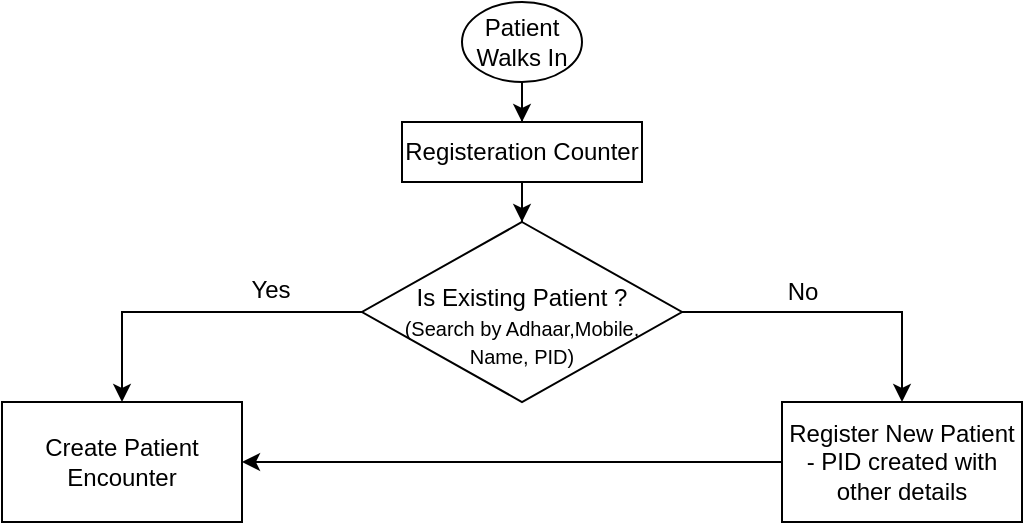 <mxfile version="13.5.3" type="github"><diagram id="zhktbUTJ-xe0_NIlt0AP" name="Page-1"><mxGraphModel dx="1358" dy="774" grid="1" gridSize="10" guides="1" tooltips="1" connect="1" arrows="1" fold="1" page="1" pageScale="1" pageWidth="850" pageHeight="1100" math="0" shadow="0"><root><mxCell id="0"/><mxCell id="1" parent="0"/><mxCell id="fQDFI9WNEDM8acq_0uCt-4" value="" style="edgeStyle=orthogonalEdgeStyle;rounded=0;orthogonalLoop=1;jettySize=auto;html=1;" edge="1" parent="1" source="fQDFI9WNEDM8acq_0uCt-1" target="fQDFI9WNEDM8acq_0uCt-2"><mxGeometry relative="1" as="geometry"/></mxCell><mxCell id="fQDFI9WNEDM8acq_0uCt-1" value="Patient&lt;br&gt;Walks In" style="ellipse;whiteSpace=wrap;html=1;" vertex="1" parent="1"><mxGeometry x="440" y="40" width="60" height="40" as="geometry"/></mxCell><mxCell id="fQDFI9WNEDM8acq_0uCt-6" value="" style="edgeStyle=orthogonalEdgeStyle;rounded=0;orthogonalLoop=1;jettySize=auto;html=1;" edge="1" parent="1" source="fQDFI9WNEDM8acq_0uCt-2" target="fQDFI9WNEDM8acq_0uCt-5"><mxGeometry relative="1" as="geometry"/></mxCell><mxCell id="fQDFI9WNEDM8acq_0uCt-2" value="Registeration Counter&lt;br&gt;" style="rounded=0;whiteSpace=wrap;html=1;" vertex="1" parent="1"><mxGeometry x="410" y="100" width="120" height="30" as="geometry"/></mxCell><mxCell id="fQDFI9WNEDM8acq_0uCt-9" value="" style="edgeStyle=orthogonalEdgeStyle;rounded=0;orthogonalLoop=1;jettySize=auto;html=1;entryX=0.5;entryY=0;entryDx=0;entryDy=0;" edge="1" parent="1" source="fQDFI9WNEDM8acq_0uCt-5" target="fQDFI9WNEDM8acq_0uCt-7"><mxGeometry relative="1" as="geometry"><mxPoint x="650" y="195" as="targetPoint"/></mxGeometry></mxCell><mxCell id="fQDFI9WNEDM8acq_0uCt-10" value="No" style="edgeLabel;html=1;align=center;verticalAlign=middle;resizable=0;points=[];fontSize=12;" vertex="1" connectable="0" parent="fQDFI9WNEDM8acq_0uCt-9"><mxGeometry x="0.097" y="-3" relative="1" as="geometry"><mxPoint x="-25" y="-13" as="offset"/></mxGeometry></mxCell><mxCell id="fQDFI9WNEDM8acq_0uCt-12" value="" style="edgeStyle=orthogonalEdgeStyle;rounded=0;orthogonalLoop=1;jettySize=auto;html=1;fontSize=12;entryX=0.5;entryY=0;entryDx=0;entryDy=0;" edge="1" parent="1" source="fQDFI9WNEDM8acq_0uCt-5" target="fQDFI9WNEDM8acq_0uCt-11"><mxGeometry relative="1" as="geometry"><Array as="points"><mxPoint x="270" y="195"/></Array></mxGeometry></mxCell><mxCell id="fQDFI9WNEDM8acq_0uCt-13" value="Yes" style="edgeLabel;html=1;align=center;verticalAlign=middle;resizable=0;points=[];fontSize=12;" vertex="1" connectable="0" parent="fQDFI9WNEDM8acq_0uCt-12"><mxGeometry x="0.092" y="2" relative="1" as="geometry"><mxPoint x="44" y="-13" as="offset"/></mxGeometry></mxCell><mxCell id="fQDFI9WNEDM8acq_0uCt-5" value="&lt;br&gt;Is Existing Patient ?&lt;br&gt;&lt;font style=&quot;font-size: 10px&quot;&gt;(Search by Adhaar,Mobile,&lt;br&gt;Name, PID)&lt;/font&gt;" style="rhombus;whiteSpace=wrap;html=1;" vertex="1" parent="1"><mxGeometry x="390" y="150" width="160" height="90" as="geometry"/></mxCell><mxCell id="fQDFI9WNEDM8acq_0uCt-14" style="edgeStyle=orthogonalEdgeStyle;rounded=0;orthogonalLoop=1;jettySize=auto;html=1;entryX=1;entryY=0.5;entryDx=0;entryDy=0;fontSize=12;" edge="1" parent="1" source="fQDFI9WNEDM8acq_0uCt-7" target="fQDFI9WNEDM8acq_0uCt-11"><mxGeometry relative="1" as="geometry"/></mxCell><mxCell id="fQDFI9WNEDM8acq_0uCt-7" value="Register New Patient&lt;br&gt;- PID created with other details" style="rounded=0;whiteSpace=wrap;html=1;" vertex="1" parent="1"><mxGeometry x="600" y="240" width="120" height="60" as="geometry"/></mxCell><mxCell id="fQDFI9WNEDM8acq_0uCt-11" value="Create Patient Encounter" style="whiteSpace=wrap;html=1;" vertex="1" parent="1"><mxGeometry x="210" y="240" width="120" height="60" as="geometry"/></mxCell></root></mxGraphModel></diagram></mxfile>